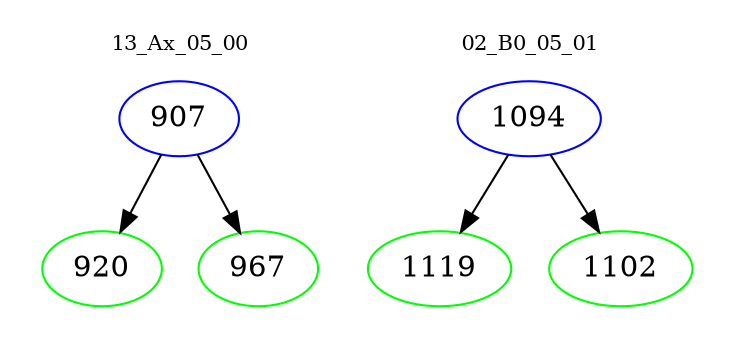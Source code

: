 digraph{
subgraph cluster_0 {
color = white
label = "13_Ax_05_00";
fontsize=10;
T0_907 [label="907", color="blue"]
T0_907 -> T0_920 [color="black"]
T0_920 [label="920", color="green"]
T0_907 -> T0_967 [color="black"]
T0_967 [label="967", color="green"]
}
subgraph cluster_1 {
color = white
label = "02_B0_05_01";
fontsize=10;
T1_1094 [label="1094", color="blue"]
T1_1094 -> T1_1119 [color="black"]
T1_1119 [label="1119", color="green"]
T1_1094 -> T1_1102 [color="black"]
T1_1102 [label="1102", color="green"]
}
}
